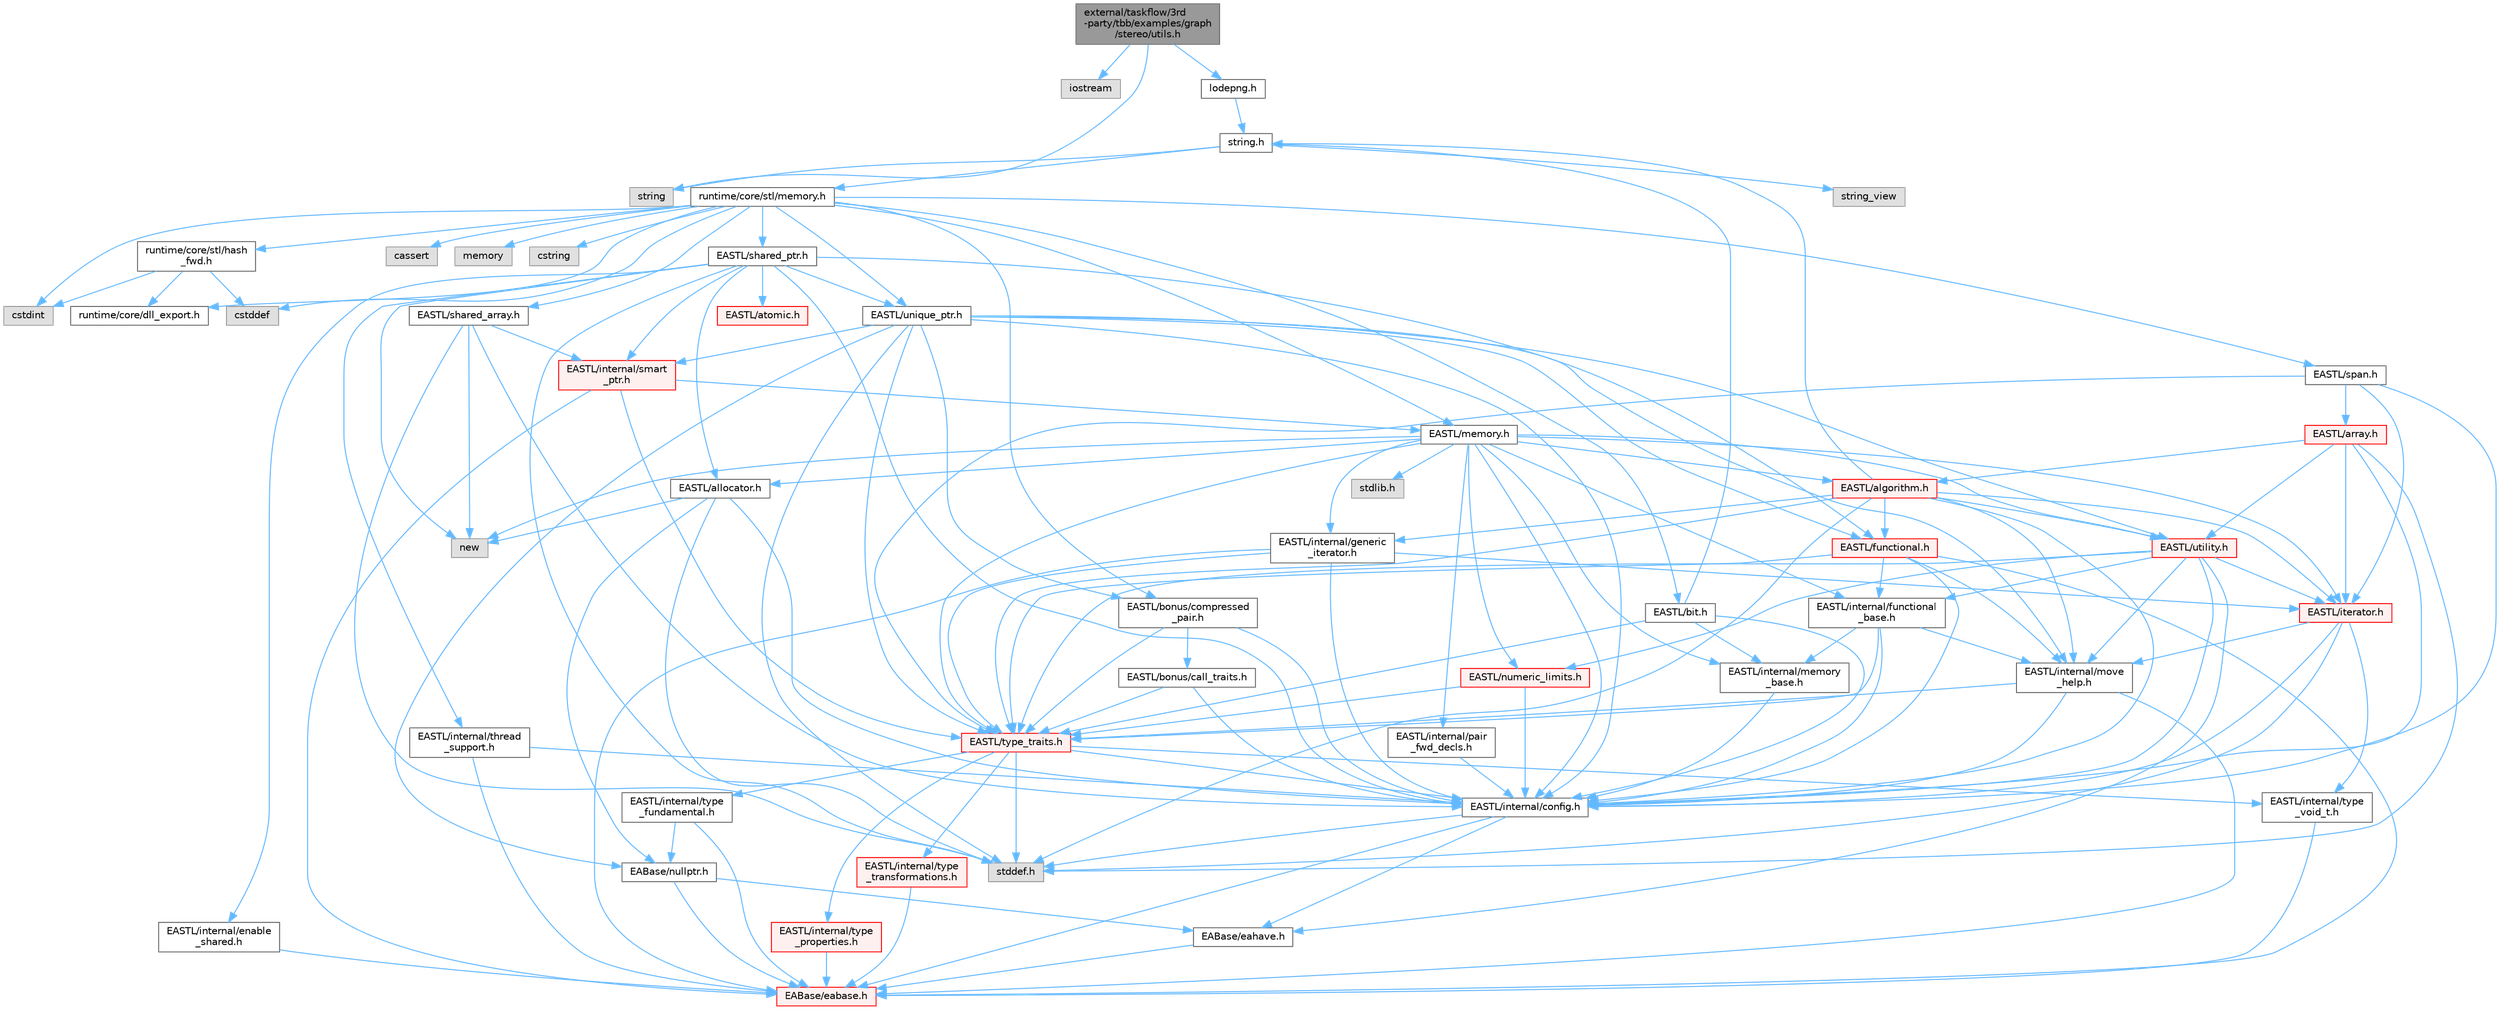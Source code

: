 digraph "external/taskflow/3rd-party/tbb/examples/graph/stereo/utils.h"
{
 // LATEX_PDF_SIZE
  bgcolor="transparent";
  edge [fontname=Helvetica,fontsize=10,labelfontname=Helvetica,labelfontsize=10];
  node [fontname=Helvetica,fontsize=10,shape=box,height=0.2,width=0.4];
  Node1 [id="Node000001",label="external/taskflow/3rd\l-party/tbb/examples/graph\l/stereo/utils.h",height=0.2,width=0.4,color="gray40", fillcolor="grey60", style="filled", fontcolor="black",tooltip=" "];
  Node1 -> Node2 [id="edge1_Node000001_Node000002",color="steelblue1",style="solid",tooltip=" "];
  Node2 [id="Node000002",label="iostream",height=0.2,width=0.4,color="grey60", fillcolor="#E0E0E0", style="filled",tooltip=" "];
  Node1 -> Node3 [id="edge2_Node000001_Node000003",color="steelblue1",style="solid",tooltip=" "];
  Node3 [id="Node000003",label="string",height=0.2,width=0.4,color="grey60", fillcolor="#E0E0E0", style="filled",tooltip=" "];
  Node1 -> Node4 [id="edge3_Node000001_Node000004",color="steelblue1",style="solid",tooltip=" "];
  Node4 [id="Node000004",label="lodepng.h",height=0.2,width=0.4,color="grey40", fillcolor="white", style="filled",URL="$lodepng_8h.html",tooltip=" "];
  Node4 -> Node5 [id="edge4_Node000004_Node000005",color="steelblue1",style="solid",tooltip=" "];
  Node5 [id="Node000005",label="string.h",height=0.2,width=0.4,color="grey40", fillcolor="white", style="filled",URL="$string_8h.html",tooltip=" "];
  Node5 -> Node3 [id="edge5_Node000005_Node000003",color="steelblue1",style="solid",tooltip=" "];
  Node5 -> Node6 [id="edge6_Node000005_Node000006",color="steelblue1",style="solid",tooltip=" "];
  Node6 [id="Node000006",label="string_view",height=0.2,width=0.4,color="grey60", fillcolor="#E0E0E0", style="filled",tooltip=" "];
  Node5 -> Node7 [id="edge7_Node000005_Node000007",color="steelblue1",style="solid",tooltip=" "];
  Node7 [id="Node000007",label="runtime/core/stl/memory.h",height=0.2,width=0.4,color="grey40", fillcolor="white", style="filled",URL="$runtime_2core_2stl_2memory_8h.html",tooltip=" "];
  Node7 -> Node8 [id="edge8_Node000007_Node000008",color="steelblue1",style="solid",tooltip=" "];
  Node8 [id="Node000008",label="cstddef",height=0.2,width=0.4,color="grey60", fillcolor="#E0E0E0", style="filled",tooltip=" "];
  Node7 -> Node9 [id="edge9_Node000007_Node000009",color="steelblue1",style="solid",tooltip=" "];
  Node9 [id="Node000009",label="cstdint",height=0.2,width=0.4,color="grey60", fillcolor="#E0E0E0", style="filled",tooltip=" "];
  Node7 -> Node10 [id="edge10_Node000007_Node000010",color="steelblue1",style="solid",tooltip=" "];
  Node10 [id="Node000010",label="cassert",height=0.2,width=0.4,color="grey60", fillcolor="#E0E0E0", style="filled",tooltip=" "];
  Node7 -> Node11 [id="edge11_Node000007_Node000011",color="steelblue1",style="solid",tooltip=" "];
  Node11 [id="Node000011",label="memory",height=0.2,width=0.4,color="grey60", fillcolor="#E0E0E0", style="filled",tooltip=" "];
  Node7 -> Node12 [id="edge12_Node000007_Node000012",color="steelblue1",style="solid",tooltip=" "];
  Node12 [id="Node000012",label="cstring",height=0.2,width=0.4,color="grey60", fillcolor="#E0E0E0", style="filled",tooltip=" "];
  Node7 -> Node13 [id="edge13_Node000007_Node000013",color="steelblue1",style="solid",tooltip=" "];
  Node13 [id="Node000013",label="EASTL/bit.h",height=0.2,width=0.4,color="grey40", fillcolor="white", style="filled",URL="$bit_8h.html",tooltip=" "];
  Node13 -> Node14 [id="edge14_Node000013_Node000014",color="steelblue1",style="solid",tooltip=" "];
  Node14 [id="Node000014",label="EASTL/internal/config.h",height=0.2,width=0.4,color="grey40", fillcolor="white", style="filled",URL="$runtime_2_e_a_s_t_l_2include_2_e_a_s_t_l_2internal_2config_8h.html",tooltip=" "];
  Node14 -> Node15 [id="edge15_Node000014_Node000015",color="steelblue1",style="solid",tooltip=" "];
  Node15 [id="Node000015",label="EABase/eabase.h",height=0.2,width=0.4,color="red", fillcolor="#FFF0F0", style="filled",URL="$eabase_8h.html",tooltip=" "];
  Node14 -> Node21 [id="edge16_Node000014_Node000021",color="steelblue1",style="solid",tooltip=" "];
  Node21 [id="Node000021",label="EABase/eahave.h",height=0.2,width=0.4,color="grey40", fillcolor="white", style="filled",URL="$eahave_8h.html",tooltip=" "];
  Node21 -> Node15 [id="edge17_Node000021_Node000015",color="steelblue1",style="solid",tooltip=" "];
  Node14 -> Node22 [id="edge18_Node000014_Node000022",color="steelblue1",style="solid",tooltip=" "];
  Node22 [id="Node000022",label="stddef.h",height=0.2,width=0.4,color="grey60", fillcolor="#E0E0E0", style="filled",tooltip=" "];
  Node13 -> Node23 [id="edge19_Node000013_Node000023",color="steelblue1",style="solid",tooltip=" "];
  Node23 [id="Node000023",label="EASTL/internal/memory\l_base.h",height=0.2,width=0.4,color="grey40", fillcolor="white", style="filled",URL="$memory__base_8h.html",tooltip=" "];
  Node23 -> Node14 [id="edge20_Node000023_Node000014",color="steelblue1",style="solid",tooltip=" "];
  Node13 -> Node24 [id="edge21_Node000013_Node000024",color="steelblue1",style="solid",tooltip=" "];
  Node24 [id="Node000024",label="EASTL/type_traits.h",height=0.2,width=0.4,color="red", fillcolor="#FFF0F0", style="filled",URL="$_e_a_s_t_l_2include_2_e_a_s_t_l_2type__traits_8h.html",tooltip=" "];
  Node24 -> Node14 [id="edge22_Node000024_Node000014",color="steelblue1",style="solid",tooltip=" "];
  Node24 -> Node22 [id="edge23_Node000024_Node000022",color="steelblue1",style="solid",tooltip=" "];
  Node24 -> Node25 [id="edge24_Node000024_Node000025",color="steelblue1",style="solid",tooltip=" "];
  Node25 [id="Node000025",label="EASTL/internal/type\l_fundamental.h",height=0.2,width=0.4,color="grey40", fillcolor="white", style="filled",URL="$type__fundamental_8h.html",tooltip=" "];
  Node25 -> Node15 [id="edge25_Node000025_Node000015",color="steelblue1",style="solid",tooltip=" "];
  Node25 -> Node26 [id="edge26_Node000025_Node000026",color="steelblue1",style="solid",tooltip=" "];
  Node26 [id="Node000026",label="EABase/nullptr.h",height=0.2,width=0.4,color="grey40", fillcolor="white", style="filled",URL="$nullptr_8h.html",tooltip=" "];
  Node26 -> Node15 [id="edge27_Node000026_Node000015",color="steelblue1",style="solid",tooltip=" "];
  Node26 -> Node21 [id="edge28_Node000026_Node000021",color="steelblue1",style="solid",tooltip=" "];
  Node24 -> Node27 [id="edge29_Node000024_Node000027",color="steelblue1",style="solid",tooltip=" "];
  Node27 [id="Node000027",label="EASTL/internal/type\l_transformations.h",height=0.2,width=0.4,color="red", fillcolor="#FFF0F0", style="filled",URL="$type__transformations_8h.html",tooltip=" "];
  Node27 -> Node15 [id="edge30_Node000027_Node000015",color="steelblue1",style="solid",tooltip=" "];
  Node24 -> Node29 [id="edge31_Node000024_Node000029",color="steelblue1",style="solid",tooltip=" "];
  Node29 [id="Node000029",label="EASTL/internal/type\l_void_t.h",height=0.2,width=0.4,color="grey40", fillcolor="white", style="filled",URL="$type__void__t_8h.html",tooltip=" "];
  Node29 -> Node15 [id="edge32_Node000029_Node000015",color="steelblue1",style="solid",tooltip=" "];
  Node24 -> Node30 [id="edge33_Node000024_Node000030",color="steelblue1",style="solid",tooltip=" "];
  Node30 [id="Node000030",label="EASTL/internal/type\l_properties.h",height=0.2,width=0.4,color="red", fillcolor="#FFF0F0", style="filled",URL="$type__properties_8h.html",tooltip=" "];
  Node30 -> Node15 [id="edge34_Node000030_Node000015",color="steelblue1",style="solid",tooltip=" "];
  Node13 -> Node5 [id="edge35_Node000013_Node000005",color="steelblue1",style="solid",tooltip=" "];
  Node7 -> Node34 [id="edge36_Node000007_Node000034",color="steelblue1",style="solid",tooltip=" "];
  Node34 [id="Node000034",label="EASTL/memory.h",height=0.2,width=0.4,color="grey40", fillcolor="white", style="filled",URL="$runtime_2_e_a_s_t_l_2include_2_e_a_s_t_l_2memory_8h.html",tooltip=" "];
  Node34 -> Node14 [id="edge37_Node000034_Node000014",color="steelblue1",style="solid",tooltip=" "];
  Node34 -> Node23 [id="edge38_Node000034_Node000023",color="steelblue1",style="solid",tooltip=" "];
  Node34 -> Node35 [id="edge39_Node000034_Node000035",color="steelblue1",style="solid",tooltip=" "];
  Node35 [id="Node000035",label="EASTL/internal/generic\l_iterator.h",height=0.2,width=0.4,color="grey40", fillcolor="white", style="filled",URL="$generic__iterator_8h.html",tooltip=" "];
  Node35 -> Node15 [id="edge40_Node000035_Node000015",color="steelblue1",style="solid",tooltip=" "];
  Node35 -> Node14 [id="edge41_Node000035_Node000014",color="steelblue1",style="solid",tooltip=" "];
  Node35 -> Node36 [id="edge42_Node000035_Node000036",color="steelblue1",style="solid",tooltip=" "];
  Node36 [id="Node000036",label="EASTL/iterator.h",height=0.2,width=0.4,color="red", fillcolor="#FFF0F0", style="filled",URL="$_e_a_s_t_l_2include_2_e_a_s_t_l_2iterator_8h.html",tooltip=" "];
  Node36 -> Node14 [id="edge43_Node000036_Node000014",color="steelblue1",style="solid",tooltip=" "];
  Node36 -> Node37 [id="edge44_Node000036_Node000037",color="steelblue1",style="solid",tooltip=" "];
  Node37 [id="Node000037",label="EASTL/internal/move\l_help.h",height=0.2,width=0.4,color="grey40", fillcolor="white", style="filled",URL="$move__help_8h.html",tooltip=" "];
  Node37 -> Node15 [id="edge45_Node000037_Node000015",color="steelblue1",style="solid",tooltip=" "];
  Node37 -> Node14 [id="edge46_Node000037_Node000014",color="steelblue1",style="solid",tooltip=" "];
  Node37 -> Node24 [id="edge47_Node000037_Node000024",color="steelblue1",style="solid",tooltip=" "];
  Node36 -> Node29 [id="edge48_Node000036_Node000029",color="steelblue1",style="solid",tooltip=" "];
  Node36 -> Node22 [id="edge49_Node000036_Node000022",color="steelblue1",style="solid",tooltip=" "];
  Node35 -> Node24 [id="edge50_Node000035_Node000024",color="steelblue1",style="solid",tooltip=" "];
  Node34 -> Node39 [id="edge51_Node000034_Node000039",color="steelblue1",style="solid",tooltip=" "];
  Node39 [id="Node000039",label="EASTL/internal/pair\l_fwd_decls.h",height=0.2,width=0.4,color="grey40", fillcolor="white", style="filled",URL="$pair__fwd__decls_8h.html",tooltip=" "];
  Node39 -> Node14 [id="edge52_Node000039_Node000014",color="steelblue1",style="solid",tooltip=" "];
  Node34 -> Node40 [id="edge53_Node000034_Node000040",color="steelblue1",style="solid",tooltip=" "];
  Node40 [id="Node000040",label="EASTL/internal/functional\l_base.h",height=0.2,width=0.4,color="grey40", fillcolor="white", style="filled",URL="$functional__base_8h.html",tooltip=" "];
  Node40 -> Node14 [id="edge54_Node000040_Node000014",color="steelblue1",style="solid",tooltip=" "];
  Node40 -> Node23 [id="edge55_Node000040_Node000023",color="steelblue1",style="solid",tooltip=" "];
  Node40 -> Node37 [id="edge56_Node000040_Node000037",color="steelblue1",style="solid",tooltip=" "];
  Node40 -> Node24 [id="edge57_Node000040_Node000024",color="steelblue1",style="solid",tooltip=" "];
  Node34 -> Node41 [id="edge58_Node000034_Node000041",color="steelblue1",style="solid",tooltip=" "];
  Node41 [id="Node000041",label="EASTL/algorithm.h",height=0.2,width=0.4,color="red", fillcolor="#FFF0F0", style="filled",URL="$_e_a_s_t_l_2include_2_e_a_s_t_l_2algorithm_8h.html",tooltip=" "];
  Node41 -> Node14 [id="edge59_Node000041_Node000014",color="steelblue1",style="solid",tooltip=" "];
  Node41 -> Node24 [id="edge60_Node000041_Node000024",color="steelblue1",style="solid",tooltip=" "];
  Node41 -> Node37 [id="edge61_Node000041_Node000037",color="steelblue1",style="solid",tooltip=" "];
  Node41 -> Node36 [id="edge62_Node000041_Node000036",color="steelblue1",style="solid",tooltip=" "];
  Node41 -> Node44 [id="edge63_Node000041_Node000044",color="steelblue1",style="solid",tooltip=" "];
  Node44 [id="Node000044",label="EASTL/functional.h",height=0.2,width=0.4,color="red", fillcolor="#FFF0F0", style="filled",URL="$_e_a_s_t_l_2include_2_e_a_s_t_l_2functional_8h.html",tooltip=" "];
  Node44 -> Node15 [id="edge64_Node000044_Node000015",color="steelblue1",style="solid",tooltip=" "];
  Node44 -> Node14 [id="edge65_Node000044_Node000014",color="steelblue1",style="solid",tooltip=" "];
  Node44 -> Node37 [id="edge66_Node000044_Node000037",color="steelblue1",style="solid",tooltip=" "];
  Node44 -> Node24 [id="edge67_Node000044_Node000024",color="steelblue1",style="solid",tooltip=" "];
  Node44 -> Node40 [id="edge68_Node000044_Node000040",color="steelblue1",style="solid",tooltip=" "];
  Node41 -> Node51 [id="edge69_Node000041_Node000051",color="steelblue1",style="solid",tooltip=" "];
  Node51 [id="Node000051",label="EASTL/utility.h",height=0.2,width=0.4,color="red", fillcolor="#FFF0F0", style="filled",URL="$runtime_2_e_a_s_t_l_2include_2_e_a_s_t_l_2utility_8h.html",tooltip=" "];
  Node51 -> Node14 [id="edge70_Node000051_Node000014",color="steelblue1",style="solid",tooltip=" "];
  Node51 -> Node24 [id="edge71_Node000051_Node000024",color="steelblue1",style="solid",tooltip=" "];
  Node51 -> Node36 [id="edge72_Node000051_Node000036",color="steelblue1",style="solid",tooltip=" "];
  Node51 -> Node52 [id="edge73_Node000051_Node000052",color="steelblue1",style="solid",tooltip=" "];
  Node52 [id="Node000052",label="EASTL/numeric_limits.h",height=0.2,width=0.4,color="red", fillcolor="#FFF0F0", style="filled",URL="$numeric__limits_8h.html",tooltip=" "];
  Node52 -> Node14 [id="edge74_Node000052_Node000014",color="steelblue1",style="solid",tooltip=" "];
  Node52 -> Node24 [id="edge75_Node000052_Node000024",color="steelblue1",style="solid",tooltip=" "];
  Node51 -> Node40 [id="edge76_Node000051_Node000040",color="steelblue1",style="solid",tooltip=" "];
  Node51 -> Node37 [id="edge77_Node000051_Node000037",color="steelblue1",style="solid",tooltip=" "];
  Node51 -> Node21 [id="edge78_Node000051_Node000021",color="steelblue1",style="solid",tooltip=" "];
  Node41 -> Node35 [id="edge79_Node000041_Node000035",color="steelblue1",style="solid",tooltip=" "];
  Node41 -> Node22 [id="edge80_Node000041_Node000022",color="steelblue1",style="solid",tooltip=" "];
  Node41 -> Node5 [id="edge81_Node000041_Node000005",color="steelblue1",style="solid",tooltip=" "];
  Node34 -> Node24 [id="edge82_Node000034_Node000024",color="steelblue1",style="solid",tooltip=" "];
  Node34 -> Node48 [id="edge83_Node000034_Node000048",color="steelblue1",style="solid",tooltip=" "];
  Node48 [id="Node000048",label="EASTL/allocator.h",height=0.2,width=0.4,color="grey40", fillcolor="white", style="filled",URL="$runtime_2_e_a_s_t_l_2include_2_e_a_s_t_l_2allocator_8h.html",tooltip=" "];
  Node48 -> Node14 [id="edge84_Node000048_Node000014",color="steelblue1",style="solid",tooltip=" "];
  Node48 -> Node26 [id="edge85_Node000048_Node000026",color="steelblue1",style="solid",tooltip=" "];
  Node48 -> Node22 [id="edge86_Node000048_Node000022",color="steelblue1",style="solid",tooltip=" "];
  Node48 -> Node49 [id="edge87_Node000048_Node000049",color="steelblue1",style="solid",tooltip=" "];
  Node49 [id="Node000049",label="new",height=0.2,width=0.4,color="grey60", fillcolor="#E0E0E0", style="filled",tooltip=" "];
  Node34 -> Node36 [id="edge88_Node000034_Node000036",color="steelblue1",style="solid",tooltip=" "];
  Node34 -> Node51 [id="edge89_Node000034_Node000051",color="steelblue1",style="solid",tooltip=" "];
  Node34 -> Node52 [id="edge90_Node000034_Node000052",color="steelblue1",style="solid",tooltip=" "];
  Node34 -> Node61 [id="edge91_Node000034_Node000061",color="steelblue1",style="solid",tooltip=" "];
  Node61 [id="Node000061",label="stdlib.h",height=0.2,width=0.4,color="grey60", fillcolor="#E0E0E0", style="filled",tooltip=" "];
  Node34 -> Node49 [id="edge92_Node000034_Node000049",color="steelblue1",style="solid",tooltip=" "];
  Node7 -> Node62 [id="edge93_Node000007_Node000062",color="steelblue1",style="solid",tooltip=" "];
  Node62 [id="Node000062",label="EASTL/shared_array.h",height=0.2,width=0.4,color="grey40", fillcolor="white", style="filled",URL="$shared__array_8h.html",tooltip=" "];
  Node62 -> Node14 [id="edge94_Node000062_Node000014",color="steelblue1",style="solid",tooltip=" "];
  Node62 -> Node63 [id="edge95_Node000062_Node000063",color="steelblue1",style="solid",tooltip=" "];
  Node63 [id="Node000063",label="EASTL/internal/smart\l_ptr.h",height=0.2,width=0.4,color="red", fillcolor="#FFF0F0", style="filled",URL="$smart__ptr_8h.html",tooltip=" "];
  Node63 -> Node15 [id="edge96_Node000063_Node000015",color="steelblue1",style="solid",tooltip=" "];
  Node63 -> Node34 [id="edge97_Node000063_Node000034",color="steelblue1",style="solid",tooltip=" "];
  Node63 -> Node24 [id="edge98_Node000063_Node000024",color="steelblue1",style="solid",tooltip=" "];
  Node62 -> Node49 [id="edge99_Node000062_Node000049",color="steelblue1",style="solid",tooltip=" "];
  Node62 -> Node22 [id="edge100_Node000062_Node000022",color="steelblue1",style="solid",tooltip=" "];
  Node7 -> Node65 [id="edge101_Node000007_Node000065",color="steelblue1",style="solid",tooltip=" "];
  Node65 [id="Node000065",label="EASTL/unique_ptr.h",height=0.2,width=0.4,color="grey40", fillcolor="white", style="filled",URL="$unique__ptr_8h.html",tooltip=" "];
  Node65 -> Node26 [id="edge102_Node000065_Node000026",color="steelblue1",style="solid",tooltip=" "];
  Node65 -> Node66 [id="edge103_Node000065_Node000066",color="steelblue1",style="solid",tooltip=" "];
  Node66 [id="Node000066",label="EASTL/bonus/compressed\l_pair.h",height=0.2,width=0.4,color="grey40", fillcolor="white", style="filled",URL="$compressed__pair_8h.html",tooltip=" "];
  Node66 -> Node14 [id="edge104_Node000066_Node000014",color="steelblue1",style="solid",tooltip=" "];
  Node66 -> Node24 [id="edge105_Node000066_Node000024",color="steelblue1",style="solid",tooltip=" "];
  Node66 -> Node67 [id="edge106_Node000066_Node000067",color="steelblue1",style="solid",tooltip=" "];
  Node67 [id="Node000067",label="EASTL/bonus/call_traits.h",height=0.2,width=0.4,color="grey40", fillcolor="white", style="filled",URL="$call__traits_8h.html",tooltip=" "];
  Node67 -> Node14 [id="edge107_Node000067_Node000014",color="steelblue1",style="solid",tooltip=" "];
  Node67 -> Node24 [id="edge108_Node000067_Node000024",color="steelblue1",style="solid",tooltip=" "];
  Node65 -> Node44 [id="edge109_Node000065_Node000044",color="steelblue1",style="solid",tooltip=" "];
  Node65 -> Node14 [id="edge110_Node000065_Node000014",color="steelblue1",style="solid",tooltip=" "];
  Node65 -> Node37 [id="edge111_Node000065_Node000037",color="steelblue1",style="solid",tooltip=" "];
  Node65 -> Node63 [id="edge112_Node000065_Node000063",color="steelblue1",style="solid",tooltip=" "];
  Node65 -> Node24 [id="edge113_Node000065_Node000024",color="steelblue1",style="solid",tooltip=" "];
  Node65 -> Node51 [id="edge114_Node000065_Node000051",color="steelblue1",style="solid",tooltip=" "];
  Node65 -> Node22 [id="edge115_Node000065_Node000022",color="steelblue1",style="solid",tooltip=" "];
  Node7 -> Node68 [id="edge116_Node000007_Node000068",color="steelblue1",style="solid",tooltip=" "];
  Node68 [id="Node000068",label="EASTL/shared_ptr.h",height=0.2,width=0.4,color="grey40", fillcolor="white", style="filled",URL="$shared__ptr_8h.html",tooltip=" "];
  Node68 -> Node14 [id="edge117_Node000068_Node000014",color="steelblue1",style="solid",tooltip=" "];
  Node68 -> Node63 [id="edge118_Node000068_Node000063",color="steelblue1",style="solid",tooltip=" "];
  Node68 -> Node69 [id="edge119_Node000068_Node000069",color="steelblue1",style="solid",tooltip=" "];
  Node69 [id="Node000069",label="EASTL/internal/thread\l_support.h",height=0.2,width=0.4,color="grey40", fillcolor="white", style="filled",URL="$thread__support_8h.html",tooltip=" "];
  Node69 -> Node15 [id="edge120_Node000069_Node000015",color="steelblue1",style="solid",tooltip=" "];
  Node69 -> Node14 [id="edge121_Node000069_Node000014",color="steelblue1",style="solid",tooltip=" "];
  Node68 -> Node65 [id="edge122_Node000068_Node000065",color="steelblue1",style="solid",tooltip=" "];
  Node68 -> Node44 [id="edge123_Node000068_Node000044",color="steelblue1",style="solid",tooltip=" "];
  Node68 -> Node48 [id="edge124_Node000068_Node000048",color="steelblue1",style="solid",tooltip=" "];
  Node68 -> Node70 [id="edge125_Node000068_Node000070",color="steelblue1",style="solid",tooltip=" "];
  Node70 [id="Node000070",label="EASTL/atomic.h",height=0.2,width=0.4,color="red", fillcolor="#FFF0F0", style="filled",URL="$runtime_2_e_a_s_t_l_2include_2_e_a_s_t_l_2atomic_8h.html",tooltip=" "];
  Node68 -> Node49 [id="edge126_Node000068_Node000049",color="steelblue1",style="solid",tooltip=" "];
  Node68 -> Node22 [id="edge127_Node000068_Node000022",color="steelblue1",style="solid",tooltip=" "];
  Node68 -> Node147 [id="edge128_Node000068_Node000147",color="steelblue1",style="solid",tooltip=" "];
  Node147 [id="Node000147",label="EASTL/internal/enable\l_shared.h",height=0.2,width=0.4,color="grey40", fillcolor="white", style="filled",URL="$enable__shared_8h.html",tooltip=" "];
  Node147 -> Node15 [id="edge129_Node000147_Node000015",color="steelblue1",style="solid",tooltip=" "];
  Node7 -> Node148 [id="edge130_Node000007_Node000148",color="steelblue1",style="solid",tooltip=" "];
  Node148 [id="Node000148",label="EASTL/span.h",height=0.2,width=0.4,color="grey40", fillcolor="white", style="filled",URL="$span_8h.html",tooltip=" "];
  Node148 -> Node14 [id="edge131_Node000148_Node000014",color="steelblue1",style="solid",tooltip=" "];
  Node148 -> Node24 [id="edge132_Node000148_Node000024",color="steelblue1",style="solid",tooltip=" "];
  Node148 -> Node36 [id="edge133_Node000148_Node000036",color="steelblue1",style="solid",tooltip=" "];
  Node148 -> Node149 [id="edge134_Node000148_Node000149",color="steelblue1",style="solid",tooltip=" "];
  Node149 [id="Node000149",label="EASTL/array.h",height=0.2,width=0.4,color="red", fillcolor="#FFF0F0", style="filled",URL="$runtime_2_e_a_s_t_l_2include_2_e_a_s_t_l_2array_8h.html",tooltip=" "];
  Node149 -> Node14 [id="edge135_Node000149_Node000014",color="steelblue1",style="solid",tooltip=" "];
  Node149 -> Node36 [id="edge136_Node000149_Node000036",color="steelblue1",style="solid",tooltip=" "];
  Node149 -> Node41 [id="edge137_Node000149_Node000041",color="steelblue1",style="solid",tooltip=" "];
  Node149 -> Node51 [id="edge138_Node000149_Node000051",color="steelblue1",style="solid",tooltip=" "];
  Node149 -> Node22 [id="edge139_Node000149_Node000022",color="steelblue1",style="solid",tooltip=" "];
  Node7 -> Node66 [id="edge140_Node000007_Node000066",color="steelblue1",style="solid",tooltip=" "];
  Node7 -> Node151 [id="edge141_Node000007_Node000151",color="steelblue1",style="solid",tooltip=" "];
  Node151 [id="Node000151",label="runtime/core/dll_export.h",height=0.2,width=0.4,color="grey40", fillcolor="white", style="filled",URL="$dll__export_8h.html",tooltip=" "];
  Node7 -> Node152 [id="edge142_Node000007_Node000152",color="steelblue1",style="solid",tooltip=" "];
  Node152 [id="Node000152",label="runtime/core/stl/hash\l_fwd.h",height=0.2,width=0.4,color="grey40", fillcolor="white", style="filled",URL="$hash__fwd_8h.html",tooltip=" "];
  Node152 -> Node8 [id="edge143_Node000152_Node000008",color="steelblue1",style="solid",tooltip=" "];
  Node152 -> Node9 [id="edge144_Node000152_Node000009",color="steelblue1",style="solid",tooltip=" "];
  Node152 -> Node151 [id="edge145_Node000152_Node000151",color="steelblue1",style="solid",tooltip=" "];
}
